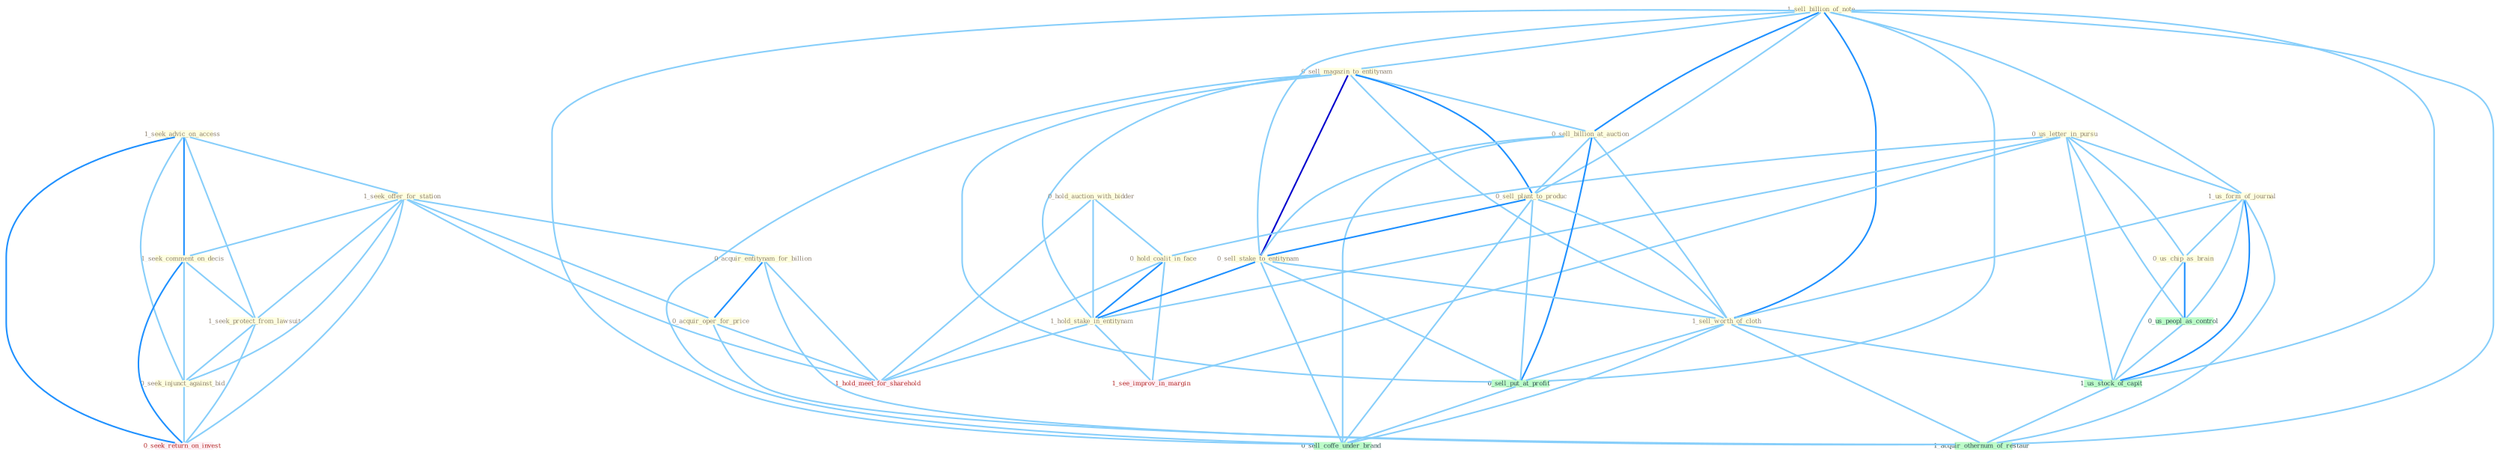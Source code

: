 Graph G{ 
    node
    [shape=polygon,style=filled,width=.5,height=.06,color="#BDFCC9",fixedsize=true,fontsize=4,
    fontcolor="#2f4f4f"];
    {node
    [color="#ffffe0", fontcolor="#8b7d6b"] "1_seek_advic_on_access " "1_sell_billion_of_note " "0_sell_magazin_to_entitynam " "0_hold_auction_with_bidder " "0_us_letter_in_pursu " "1_seek_offer_for_station " "0_sell_billion_at_auction " "0_hold_coalit_in_face " "0_sell_plant_to_produc " "1_seek_comment_on_decis " "0_sell_stake_to_entitynam " "1_us_form_of_journal " "1_seek_protect_from_lawsuit " "1_hold_stake_in_entitynam " "0_acquir_entitynam_for_billion " "0_us_chip_as_brain " "0_seek_injunct_against_bid " "0_acquir_oper_for_price " "1_sell_worth_of_cloth "}
{node [color="#fff0f5", fontcolor="#b22222"] "0_seek_return_on_invest " "1_see_improv_in_margin " "1_hold_meet_for_sharehold "}
edge [color="#B0E2FF"];

	"1_seek_advic_on_access " -- "1_seek_offer_for_station " [w="1", color="#87cefa" ];
	"1_seek_advic_on_access " -- "1_seek_comment_on_decis " [w="2", color="#1e90ff" , len=0.8];
	"1_seek_advic_on_access " -- "1_seek_protect_from_lawsuit " [w="1", color="#87cefa" ];
	"1_seek_advic_on_access " -- "0_seek_injunct_against_bid " [w="1", color="#87cefa" ];
	"1_seek_advic_on_access " -- "0_seek_return_on_invest " [w="2", color="#1e90ff" , len=0.8];
	"1_sell_billion_of_note " -- "0_sell_magazin_to_entitynam " [w="1", color="#87cefa" ];
	"1_sell_billion_of_note " -- "0_sell_billion_at_auction " [w="2", color="#1e90ff" , len=0.8];
	"1_sell_billion_of_note " -- "0_sell_plant_to_produc " [w="1", color="#87cefa" ];
	"1_sell_billion_of_note " -- "0_sell_stake_to_entitynam " [w="1", color="#87cefa" ];
	"1_sell_billion_of_note " -- "1_us_form_of_journal " [w="1", color="#87cefa" ];
	"1_sell_billion_of_note " -- "1_sell_worth_of_cloth " [w="2", color="#1e90ff" , len=0.8];
	"1_sell_billion_of_note " -- "0_sell_put_at_profit " [w="1", color="#87cefa" ];
	"1_sell_billion_of_note " -- "1_us_stock_of_capit " [w="1", color="#87cefa" ];
	"1_sell_billion_of_note " -- "0_sell_coffe_under_brand " [w="1", color="#87cefa" ];
	"1_sell_billion_of_note " -- "1_acquir_othernum_of_restaur " [w="1", color="#87cefa" ];
	"0_sell_magazin_to_entitynam " -- "0_sell_billion_at_auction " [w="1", color="#87cefa" ];
	"0_sell_magazin_to_entitynam " -- "0_sell_plant_to_produc " [w="2", color="#1e90ff" , len=0.8];
	"0_sell_magazin_to_entitynam " -- "0_sell_stake_to_entitynam " [w="3", color="#0000cd" , len=0.6];
	"0_sell_magazin_to_entitynam " -- "1_hold_stake_in_entitynam " [w="1", color="#87cefa" ];
	"0_sell_magazin_to_entitynam " -- "1_sell_worth_of_cloth " [w="1", color="#87cefa" ];
	"0_sell_magazin_to_entitynam " -- "0_sell_put_at_profit " [w="1", color="#87cefa" ];
	"0_sell_magazin_to_entitynam " -- "0_sell_coffe_under_brand " [w="1", color="#87cefa" ];
	"0_hold_auction_with_bidder " -- "0_hold_coalit_in_face " [w="1", color="#87cefa" ];
	"0_hold_auction_with_bidder " -- "1_hold_stake_in_entitynam " [w="1", color="#87cefa" ];
	"0_hold_auction_with_bidder " -- "1_hold_meet_for_sharehold " [w="1", color="#87cefa" ];
	"0_us_letter_in_pursu " -- "0_hold_coalit_in_face " [w="1", color="#87cefa" ];
	"0_us_letter_in_pursu " -- "1_us_form_of_journal " [w="1", color="#87cefa" ];
	"0_us_letter_in_pursu " -- "1_hold_stake_in_entitynam " [w="1", color="#87cefa" ];
	"0_us_letter_in_pursu " -- "0_us_chip_as_brain " [w="1", color="#87cefa" ];
	"0_us_letter_in_pursu " -- "0_us_peopl_as_control " [w="1", color="#87cefa" ];
	"0_us_letter_in_pursu " -- "1_us_stock_of_capit " [w="1", color="#87cefa" ];
	"0_us_letter_in_pursu " -- "1_see_improv_in_margin " [w="1", color="#87cefa" ];
	"1_seek_offer_for_station " -- "1_seek_comment_on_decis " [w="1", color="#87cefa" ];
	"1_seek_offer_for_station " -- "1_seek_protect_from_lawsuit " [w="1", color="#87cefa" ];
	"1_seek_offer_for_station " -- "0_acquir_entitynam_for_billion " [w="1", color="#87cefa" ];
	"1_seek_offer_for_station " -- "0_seek_injunct_against_bid " [w="1", color="#87cefa" ];
	"1_seek_offer_for_station " -- "0_acquir_oper_for_price " [w="1", color="#87cefa" ];
	"1_seek_offer_for_station " -- "0_seek_return_on_invest " [w="1", color="#87cefa" ];
	"1_seek_offer_for_station " -- "1_hold_meet_for_sharehold " [w="1", color="#87cefa" ];
	"0_sell_billion_at_auction " -- "0_sell_plant_to_produc " [w="1", color="#87cefa" ];
	"0_sell_billion_at_auction " -- "0_sell_stake_to_entitynam " [w="1", color="#87cefa" ];
	"0_sell_billion_at_auction " -- "1_sell_worth_of_cloth " [w="1", color="#87cefa" ];
	"0_sell_billion_at_auction " -- "0_sell_put_at_profit " [w="2", color="#1e90ff" , len=0.8];
	"0_sell_billion_at_auction " -- "0_sell_coffe_under_brand " [w="1", color="#87cefa" ];
	"0_hold_coalit_in_face " -- "1_hold_stake_in_entitynam " [w="2", color="#1e90ff" , len=0.8];
	"0_hold_coalit_in_face " -- "1_see_improv_in_margin " [w="1", color="#87cefa" ];
	"0_hold_coalit_in_face " -- "1_hold_meet_for_sharehold " [w="1", color="#87cefa" ];
	"0_sell_plant_to_produc " -- "0_sell_stake_to_entitynam " [w="2", color="#1e90ff" , len=0.8];
	"0_sell_plant_to_produc " -- "1_sell_worth_of_cloth " [w="1", color="#87cefa" ];
	"0_sell_plant_to_produc " -- "0_sell_put_at_profit " [w="1", color="#87cefa" ];
	"0_sell_plant_to_produc " -- "0_sell_coffe_under_brand " [w="1", color="#87cefa" ];
	"1_seek_comment_on_decis " -- "1_seek_protect_from_lawsuit " [w="1", color="#87cefa" ];
	"1_seek_comment_on_decis " -- "0_seek_injunct_against_bid " [w="1", color="#87cefa" ];
	"1_seek_comment_on_decis " -- "0_seek_return_on_invest " [w="2", color="#1e90ff" , len=0.8];
	"0_sell_stake_to_entitynam " -- "1_hold_stake_in_entitynam " [w="2", color="#1e90ff" , len=0.8];
	"0_sell_stake_to_entitynam " -- "1_sell_worth_of_cloth " [w="1", color="#87cefa" ];
	"0_sell_stake_to_entitynam " -- "0_sell_put_at_profit " [w="1", color="#87cefa" ];
	"0_sell_stake_to_entitynam " -- "0_sell_coffe_under_brand " [w="1", color="#87cefa" ];
	"1_us_form_of_journal " -- "0_us_chip_as_brain " [w="1", color="#87cefa" ];
	"1_us_form_of_journal " -- "1_sell_worth_of_cloth " [w="1", color="#87cefa" ];
	"1_us_form_of_journal " -- "0_us_peopl_as_control " [w="1", color="#87cefa" ];
	"1_us_form_of_journal " -- "1_us_stock_of_capit " [w="2", color="#1e90ff" , len=0.8];
	"1_us_form_of_journal " -- "1_acquir_othernum_of_restaur " [w="1", color="#87cefa" ];
	"1_seek_protect_from_lawsuit " -- "0_seek_injunct_against_bid " [w="1", color="#87cefa" ];
	"1_seek_protect_from_lawsuit " -- "0_seek_return_on_invest " [w="1", color="#87cefa" ];
	"1_hold_stake_in_entitynam " -- "1_see_improv_in_margin " [w="1", color="#87cefa" ];
	"1_hold_stake_in_entitynam " -- "1_hold_meet_for_sharehold " [w="1", color="#87cefa" ];
	"0_acquir_entitynam_for_billion " -- "0_acquir_oper_for_price " [w="2", color="#1e90ff" , len=0.8];
	"0_acquir_entitynam_for_billion " -- "1_hold_meet_for_sharehold " [w="1", color="#87cefa" ];
	"0_acquir_entitynam_for_billion " -- "1_acquir_othernum_of_restaur " [w="1", color="#87cefa" ];
	"0_us_chip_as_brain " -- "0_us_peopl_as_control " [w="2", color="#1e90ff" , len=0.8];
	"0_us_chip_as_brain " -- "1_us_stock_of_capit " [w="1", color="#87cefa" ];
	"0_seek_injunct_against_bid " -- "0_seek_return_on_invest " [w="1", color="#87cefa" ];
	"0_acquir_oper_for_price " -- "1_hold_meet_for_sharehold " [w="1", color="#87cefa" ];
	"0_acquir_oper_for_price " -- "1_acquir_othernum_of_restaur " [w="1", color="#87cefa" ];
	"1_sell_worth_of_cloth " -- "0_sell_put_at_profit " [w="1", color="#87cefa" ];
	"1_sell_worth_of_cloth " -- "1_us_stock_of_capit " [w="1", color="#87cefa" ];
	"1_sell_worth_of_cloth " -- "0_sell_coffe_under_brand " [w="1", color="#87cefa" ];
	"1_sell_worth_of_cloth " -- "1_acquir_othernum_of_restaur " [w="1", color="#87cefa" ];
	"0_us_peopl_as_control " -- "1_us_stock_of_capit " [w="1", color="#87cefa" ];
	"0_sell_put_at_profit " -- "0_sell_coffe_under_brand " [w="1", color="#87cefa" ];
	"1_us_stock_of_capit " -- "1_acquir_othernum_of_restaur " [w="1", color="#87cefa" ];
}
